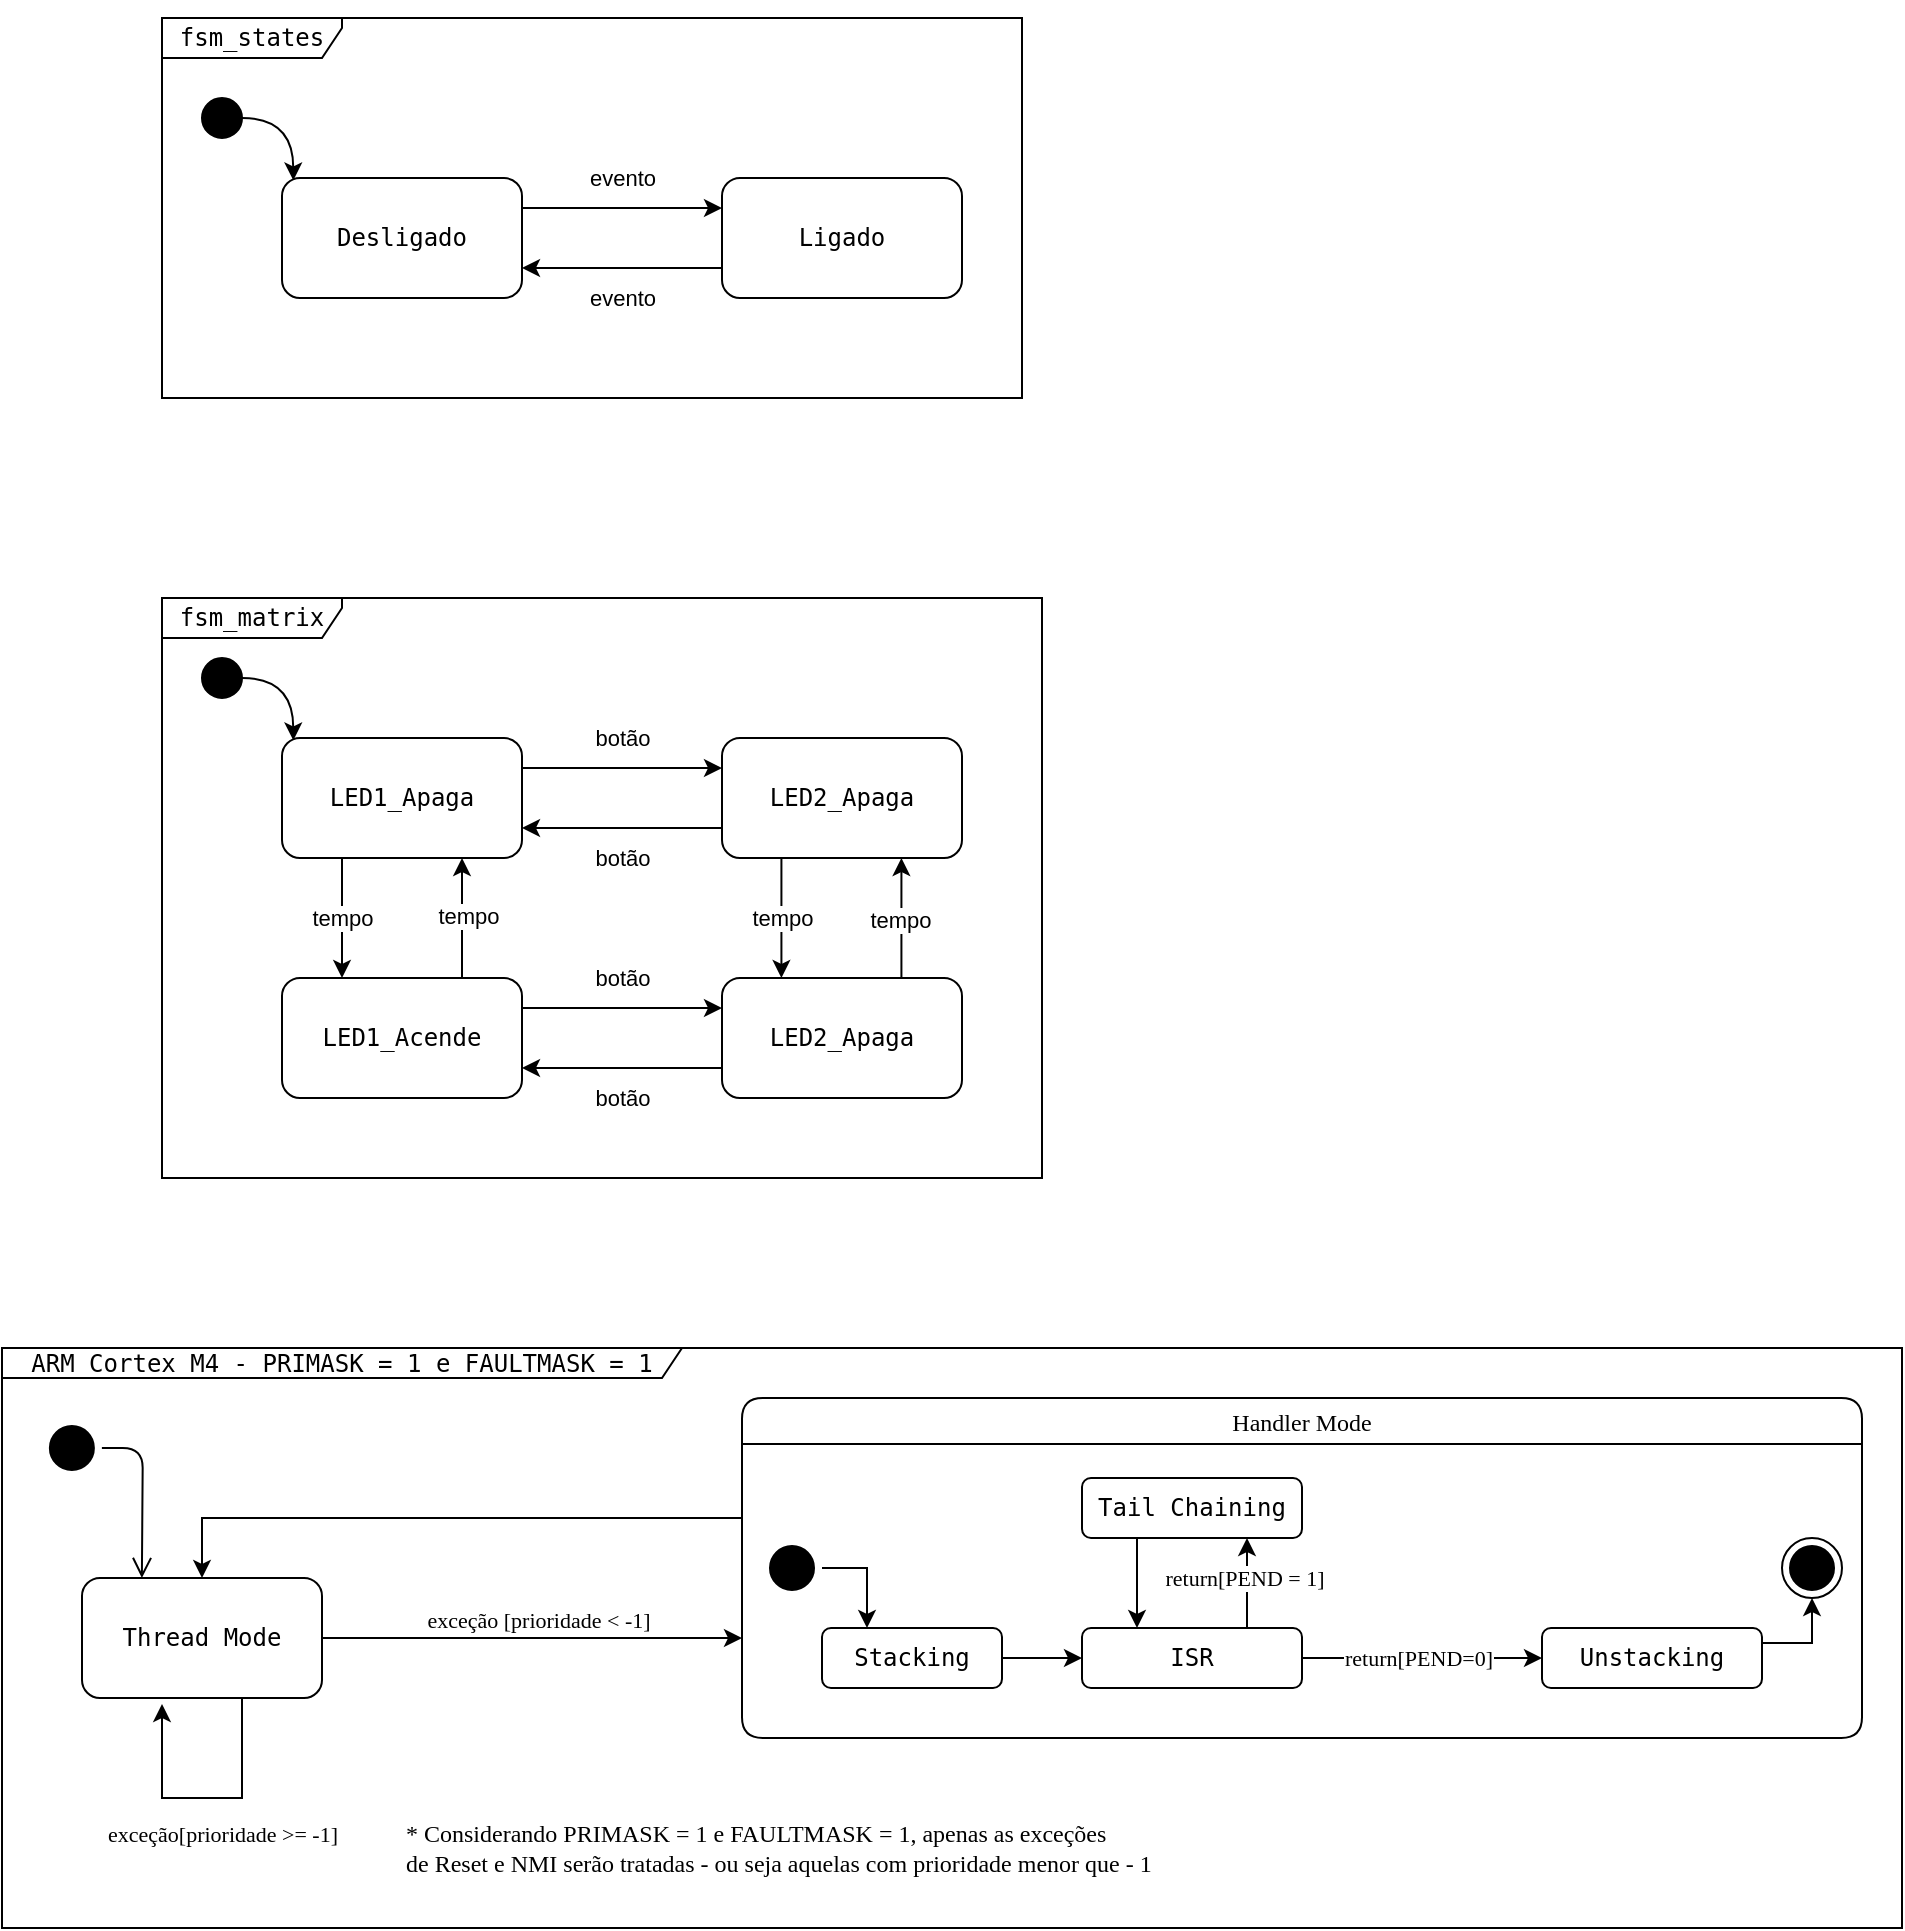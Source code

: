 <mxfile version="14.7.3" type="device"><diagram id="85Tfru2QvDYfTxrnOWGZ" name="Page-1"><mxGraphModel dx="1207" dy="677" grid="1" gridSize="10" guides="1" tooltips="1" connect="1" arrows="1" fold="1" page="1" pageScale="1" pageWidth="850" pageHeight="1100" math="0" shadow="0"><root><mxCell id="0"/><mxCell id="1" parent="0"/><mxCell id="BjA1J9zv10iuBIPtWKUZ-1" value="&lt;pre&gt;ARM Cortex M4 - PRIMASK = 1 e FAULTMASK = 1&lt;/pre&gt;" style="shape=umlFrame;whiteSpace=wrap;html=1;width=340;height=15;" vertex="1" parent="1"><mxGeometry x="40" y="785" width="950" height="290" as="geometry"/></mxCell><mxCell id="Kn9kDJ1c5_dv-LjvWnvJ-11" value="&lt;pre&gt;fsm_matrix&lt;/pre&gt;" style="shape=umlFrame;whiteSpace=wrap;html=1;width=90;height=20;" parent="1" vertex="1"><mxGeometry x="120" y="410" width="440" height="290" as="geometry"/></mxCell><mxCell id="Kn9kDJ1c5_dv-LjvWnvJ-1" value="&lt;pre&gt;fsm_states&lt;/pre&gt;" style="shape=umlFrame;whiteSpace=wrap;html=1;width=90;height=20;" parent="1" vertex="1"><mxGeometry x="120" y="120" width="430" height="190" as="geometry"/></mxCell><mxCell id="Kn9kDJ1c5_dv-LjvWnvJ-5" style="edgeStyle=orthogonalEdgeStyle;orthogonalLoop=1;jettySize=auto;html=1;entryX=0.047;entryY=0.02;entryDx=0;entryDy=0;exitX=1;exitY=0.5;exitDx=0;exitDy=0;curved=1;entryPerimeter=0;" parent="1" source="Kn9kDJ1c5_dv-LjvWnvJ-2" target="Kn9kDJ1c5_dv-LjvWnvJ-3" edge="1"><mxGeometry relative="1" as="geometry"/></mxCell><mxCell id="Kn9kDJ1c5_dv-LjvWnvJ-2" value="" style="shape=ellipse;html=1;fillColor=#000000;fontSize=18;fontColor=#ffffff;" parent="1" vertex="1"><mxGeometry x="140" y="160" width="20" height="20" as="geometry"/></mxCell><mxCell id="Kn9kDJ1c5_dv-LjvWnvJ-7" style="edgeStyle=orthogonalEdgeStyle;curved=1;orthogonalLoop=1;jettySize=auto;html=1;exitX=1;exitY=0.25;exitDx=0;exitDy=0;entryX=0;entryY=0.25;entryDx=0;entryDy=0;" parent="1" source="Kn9kDJ1c5_dv-LjvWnvJ-3" target="Kn9kDJ1c5_dv-LjvWnvJ-4" edge="1"><mxGeometry relative="1" as="geometry"/></mxCell><mxCell id="Kn9kDJ1c5_dv-LjvWnvJ-9" value="evento" style="edgeLabel;html=1;align=center;verticalAlign=middle;resizable=0;points=[];" parent="Kn9kDJ1c5_dv-LjvWnvJ-7" vertex="1" connectable="0"><mxGeometry x="0.24" y="1" relative="1" as="geometry"><mxPoint x="-12" y="-14" as="offset"/></mxGeometry></mxCell><mxCell id="Kn9kDJ1c5_dv-LjvWnvJ-3" value="&lt;pre&gt;Desligado&lt;/pre&gt;" style="rounded=1;whiteSpace=wrap;html=1;" parent="1" vertex="1"><mxGeometry x="180" y="200" width="120" height="60" as="geometry"/></mxCell><mxCell id="Kn9kDJ1c5_dv-LjvWnvJ-8" style="edgeStyle=orthogonalEdgeStyle;curved=1;orthogonalLoop=1;jettySize=auto;html=1;exitX=0;exitY=0.75;exitDx=0;exitDy=0;entryX=1;entryY=0.75;entryDx=0;entryDy=0;" parent="1" source="Kn9kDJ1c5_dv-LjvWnvJ-4" target="Kn9kDJ1c5_dv-LjvWnvJ-3" edge="1"><mxGeometry relative="1" as="geometry"/></mxCell><mxCell id="Kn9kDJ1c5_dv-LjvWnvJ-10" value="evento" style="edgeLabel;html=1;align=center;verticalAlign=middle;resizable=0;points=[];" parent="Kn9kDJ1c5_dv-LjvWnvJ-8" vertex="1" connectable="0"><mxGeometry x="-0.114" y="-1" relative="1" as="geometry"><mxPoint x="-6" y="16" as="offset"/></mxGeometry></mxCell><mxCell id="Kn9kDJ1c5_dv-LjvWnvJ-4" value="&lt;pre&gt;Ligado&lt;/pre&gt;" style="rounded=1;whiteSpace=wrap;html=1;" parent="1" vertex="1"><mxGeometry x="400" y="200" width="120" height="60" as="geometry"/></mxCell><mxCell id="Kn9kDJ1c5_dv-LjvWnvJ-12" style="edgeStyle=orthogonalEdgeStyle;orthogonalLoop=1;jettySize=auto;html=1;entryX=0.047;entryY=0.02;entryDx=0;entryDy=0;exitX=1;exitY=0.5;exitDx=0;exitDy=0;curved=1;entryPerimeter=0;" parent="1" source="Kn9kDJ1c5_dv-LjvWnvJ-13" target="Kn9kDJ1c5_dv-LjvWnvJ-16" edge="1"><mxGeometry relative="1" as="geometry"/></mxCell><mxCell id="Kn9kDJ1c5_dv-LjvWnvJ-13" value="" style="shape=ellipse;html=1;fillColor=#000000;fontSize=18;fontColor=#ffffff;" parent="1" vertex="1"><mxGeometry x="140" y="440" width="20" height="20" as="geometry"/></mxCell><mxCell id="Kn9kDJ1c5_dv-LjvWnvJ-14" style="edgeStyle=orthogonalEdgeStyle;curved=1;orthogonalLoop=1;jettySize=auto;html=1;exitX=1;exitY=0.25;exitDx=0;exitDy=0;entryX=0;entryY=0.25;entryDx=0;entryDy=0;" parent="1" source="Kn9kDJ1c5_dv-LjvWnvJ-16" target="Kn9kDJ1c5_dv-LjvWnvJ-19" edge="1"><mxGeometry relative="1" as="geometry"/></mxCell><mxCell id="Kn9kDJ1c5_dv-LjvWnvJ-15" value="botão" style="edgeLabel;html=1;align=center;verticalAlign=middle;resizable=0;points=[];" parent="Kn9kDJ1c5_dv-LjvWnvJ-14" vertex="1" connectable="0"><mxGeometry x="0.24" y="1" relative="1" as="geometry"><mxPoint x="-12" y="-14" as="offset"/></mxGeometry></mxCell><mxCell id="Kn9kDJ1c5_dv-LjvWnvJ-27" style="edgeStyle=orthogonalEdgeStyle;curved=1;orthogonalLoop=1;jettySize=auto;html=1;exitX=0.25;exitY=1;exitDx=0;exitDy=0;entryX=0.25;entryY=0;entryDx=0;entryDy=0;" parent="1" source="Kn9kDJ1c5_dv-LjvWnvJ-16" target="Kn9kDJ1c5_dv-LjvWnvJ-22" edge="1"><mxGeometry relative="1" as="geometry"/></mxCell><mxCell id="Kn9kDJ1c5_dv-LjvWnvJ-31" value="tempo" style="edgeLabel;html=1;align=center;verticalAlign=middle;resizable=0;points=[];" parent="Kn9kDJ1c5_dv-LjvWnvJ-27" vertex="1" connectable="0"><mxGeometry x="-0.235" y="-2" relative="1" as="geometry"><mxPoint x="2" y="7" as="offset"/></mxGeometry></mxCell><mxCell id="Kn9kDJ1c5_dv-LjvWnvJ-16" value="&lt;pre&gt;LED1_Apaga&lt;/pre&gt;" style="rounded=1;whiteSpace=wrap;html=1;" parent="1" vertex="1"><mxGeometry x="180" y="480" width="120" height="60" as="geometry"/></mxCell><mxCell id="Kn9kDJ1c5_dv-LjvWnvJ-17" style="edgeStyle=orthogonalEdgeStyle;curved=1;orthogonalLoop=1;jettySize=auto;html=1;exitX=0;exitY=0.75;exitDx=0;exitDy=0;entryX=1;entryY=0.75;entryDx=0;entryDy=0;" parent="1" source="Kn9kDJ1c5_dv-LjvWnvJ-19" target="Kn9kDJ1c5_dv-LjvWnvJ-16" edge="1"><mxGeometry relative="1" as="geometry"/></mxCell><mxCell id="Kn9kDJ1c5_dv-LjvWnvJ-18" value="botão" style="edgeLabel;html=1;align=center;verticalAlign=middle;resizable=0;points=[];" parent="Kn9kDJ1c5_dv-LjvWnvJ-17" vertex="1" connectable="0"><mxGeometry x="-0.114" y="-1" relative="1" as="geometry"><mxPoint x="-6" y="16" as="offset"/></mxGeometry></mxCell><mxCell id="Kn9kDJ1c5_dv-LjvWnvJ-19" value="&lt;pre&gt;LED2_Apaga&lt;/pre&gt;" style="rounded=1;whiteSpace=wrap;html=1;" parent="1" vertex="1"><mxGeometry x="400" y="480" width="120" height="60" as="geometry"/></mxCell><mxCell id="Kn9kDJ1c5_dv-LjvWnvJ-20" style="edgeStyle=orthogonalEdgeStyle;curved=1;orthogonalLoop=1;jettySize=auto;html=1;exitX=1;exitY=0.25;exitDx=0;exitDy=0;entryX=0;entryY=0.25;entryDx=0;entryDy=0;" parent="1" source="Kn9kDJ1c5_dv-LjvWnvJ-22" target="Kn9kDJ1c5_dv-LjvWnvJ-25" edge="1"><mxGeometry relative="1" as="geometry"/></mxCell><mxCell id="Kn9kDJ1c5_dv-LjvWnvJ-21" value="botão" style="edgeLabel;html=1;align=center;verticalAlign=middle;resizable=0;points=[];" parent="Kn9kDJ1c5_dv-LjvWnvJ-20" vertex="1" connectable="0"><mxGeometry x="0.24" y="1" relative="1" as="geometry"><mxPoint x="-12" y="-14" as="offset"/></mxGeometry></mxCell><mxCell id="Kn9kDJ1c5_dv-LjvWnvJ-22" value="&lt;pre&gt;LED1_Acende&lt;/pre&gt;" style="rounded=1;whiteSpace=wrap;html=1;" parent="1" vertex="1"><mxGeometry x="180" y="600" width="120" height="60" as="geometry"/></mxCell><mxCell id="Kn9kDJ1c5_dv-LjvWnvJ-23" style="edgeStyle=orthogonalEdgeStyle;curved=1;orthogonalLoop=1;jettySize=auto;html=1;exitX=0;exitY=0.75;exitDx=0;exitDy=0;entryX=1;entryY=0.75;entryDx=0;entryDy=0;" parent="1" source="Kn9kDJ1c5_dv-LjvWnvJ-25" target="Kn9kDJ1c5_dv-LjvWnvJ-22" edge="1"><mxGeometry relative="1" as="geometry"/></mxCell><mxCell id="Kn9kDJ1c5_dv-LjvWnvJ-24" value="botão" style="edgeLabel;html=1;align=center;verticalAlign=middle;resizable=0;points=[];" parent="Kn9kDJ1c5_dv-LjvWnvJ-23" vertex="1" connectable="0"><mxGeometry x="-0.114" y="-1" relative="1" as="geometry"><mxPoint x="-6" y="16" as="offset"/></mxGeometry></mxCell><mxCell id="Kn9kDJ1c5_dv-LjvWnvJ-25" value="&lt;pre&gt;LED2_Apaga&lt;/pre&gt;" style="rounded=1;whiteSpace=wrap;html=1;" parent="1" vertex="1"><mxGeometry x="400" y="600" width="120" height="60" as="geometry"/></mxCell><mxCell id="Kn9kDJ1c5_dv-LjvWnvJ-28" style="edgeStyle=orthogonalEdgeStyle;curved=1;orthogonalLoop=1;jettySize=auto;html=1;exitX=0.25;exitY=1;exitDx=0;exitDy=0;entryX=0.25;entryY=0;entryDx=0;entryDy=0;startArrow=classic;startFill=1;endArrow=none;endFill=0;" parent="1" edge="1"><mxGeometry relative="1" as="geometry"><mxPoint x="270" y="540" as="sourcePoint"/><mxPoint x="270" y="600" as="targetPoint"/></mxGeometry></mxCell><mxCell id="Kn9kDJ1c5_dv-LjvWnvJ-32" value="tempo" style="edgeLabel;html=1;align=center;verticalAlign=middle;resizable=0;points=[];" parent="1" vertex="1" connectable="0"><mxGeometry x="230" y="569.997" as="geometry"><mxPoint x="43" y="-1" as="offset"/></mxGeometry></mxCell><mxCell id="Kn9kDJ1c5_dv-LjvWnvJ-33" style="edgeStyle=orthogonalEdgeStyle;curved=1;orthogonalLoop=1;jettySize=auto;html=1;exitX=0.25;exitY=1;exitDx=0;exitDy=0;entryX=0.25;entryY=0;entryDx=0;entryDy=0;" parent="1" edge="1"><mxGeometry relative="1" as="geometry"><mxPoint x="429.71" y="540" as="sourcePoint"/><mxPoint x="429.71" y="600" as="targetPoint"/></mxGeometry></mxCell><mxCell id="Kn9kDJ1c5_dv-LjvWnvJ-34" value="tempo" style="edgeLabel;html=1;align=center;verticalAlign=middle;resizable=0;points=[];" parent="Kn9kDJ1c5_dv-LjvWnvJ-33" vertex="1" connectable="0"><mxGeometry x="-0.235" y="-2" relative="1" as="geometry"><mxPoint x="2" y="7" as="offset"/></mxGeometry></mxCell><mxCell id="Kn9kDJ1c5_dv-LjvWnvJ-35" style="edgeStyle=orthogonalEdgeStyle;curved=1;orthogonalLoop=1;jettySize=auto;html=1;exitX=0.25;exitY=1;exitDx=0;exitDy=0;entryX=0.25;entryY=0;entryDx=0;entryDy=0;startArrow=classic;startFill=1;endArrow=none;endFill=0;" parent="1" edge="1"><mxGeometry relative="1" as="geometry"><mxPoint x="489.71" y="540" as="sourcePoint"/><mxPoint x="489.71" y="600" as="targetPoint"/></mxGeometry></mxCell><mxCell id="Kn9kDJ1c5_dv-LjvWnvJ-36" value="tempo" style="edgeLabel;html=1;align=center;verticalAlign=middle;resizable=0;points=[];" parent="1" vertex="1" connectable="0"><mxGeometry x="473.0" y="577.857" as="geometry"><mxPoint x="16" y="-7" as="offset"/></mxGeometry></mxCell><mxCell id="BjA1J9zv10iuBIPtWKUZ-5" style="edgeStyle=orthogonalEdgeStyle;rounded=0;orthogonalLoop=1;jettySize=auto;html=1;fontFamily=Lucida Console;" edge="1" parent="1" source="BjA1J9zv10iuBIPtWKUZ-2"><mxGeometry relative="1" as="geometry"><mxPoint x="410" y="930" as="targetPoint"/></mxGeometry></mxCell><mxCell id="BjA1J9zv10iuBIPtWKUZ-6" value="exceção [prioridade &amp;lt; -1]" style="edgeLabel;html=1;align=center;verticalAlign=middle;resizable=0;points=[];fontFamily=Lucida Console;" vertex="1" connectable="0" parent="BjA1J9zv10iuBIPtWKUZ-5"><mxGeometry x="0.085" y="-3" relative="1" as="geometry"><mxPoint x="-6" y="-13" as="offset"/></mxGeometry></mxCell><mxCell id="BjA1J9zv10iuBIPtWKUZ-2" value="&lt;pre&gt;Thread Mode&lt;/pre&gt;" style="rounded=1;whiteSpace=wrap;html=1;" vertex="1" parent="1"><mxGeometry x="80" y="900" width="120" height="60" as="geometry"/></mxCell><mxCell id="BjA1J9zv10iuBIPtWKUZ-10" style="edgeStyle=orthogonalEdgeStyle;rounded=0;orthogonalLoop=1;jettySize=auto;html=1;exitX=0;exitY=0.25;exitDx=0;exitDy=0;entryX=0.5;entryY=0;entryDx=0;entryDy=0;fontFamily=Lucida Console;" edge="1" parent="1" source="BjA1J9zv10iuBIPtWKUZ-3" target="BjA1J9zv10iuBIPtWKUZ-2"><mxGeometry relative="1" as="geometry"><Array as="points"><mxPoint x="410" y="870"/><mxPoint x="140" y="870"/></Array></mxGeometry></mxCell><mxCell id="BjA1J9zv10iuBIPtWKUZ-3" value="Handler Mode" style="swimlane;rounded=1;fontFamily=Lucida Console;fontStyle=0" vertex="1" parent="1"><mxGeometry x="410" y="810" width="560" height="170" as="geometry"/></mxCell><mxCell id="BjA1J9zv10iuBIPtWKUZ-25" style="edgeStyle=orthogonalEdgeStyle;rounded=0;orthogonalLoop=1;jettySize=auto;html=1;exitX=0.75;exitY=0;exitDx=0;exitDy=0;entryX=0.75;entryY=1;entryDx=0;entryDy=0;fontFamily=Lucida Console;strokeColor=#000000;" edge="1" parent="BjA1J9zv10iuBIPtWKUZ-3" source="BjA1J9zv10iuBIPtWKUZ-14" target="BjA1J9zv10iuBIPtWKUZ-24"><mxGeometry relative="1" as="geometry"/></mxCell><mxCell id="BjA1J9zv10iuBIPtWKUZ-26" value="return[PEND = 1]" style="edgeLabel;html=1;align=center;verticalAlign=middle;resizable=0;points=[];fontFamily=Lucida Console;" vertex="1" connectable="0" parent="BjA1J9zv10iuBIPtWKUZ-25"><mxGeometry x="-0.242" y="1" relative="1" as="geometry"><mxPoint x="-1" y="-8" as="offset"/></mxGeometry></mxCell><mxCell id="BjA1J9zv10iuBIPtWKUZ-14" value="&lt;pre&gt;ISR&lt;/pre&gt;" style="rounded=1;whiteSpace=wrap;html=1;" vertex="1" parent="BjA1J9zv10iuBIPtWKUZ-3"><mxGeometry x="170" y="115" width="110" height="30" as="geometry"/></mxCell><mxCell id="BjA1J9zv10iuBIPtWKUZ-22" style="edgeStyle=orthogonalEdgeStyle;rounded=0;orthogonalLoop=1;jettySize=auto;html=1;exitX=1;exitY=0.5;exitDx=0;exitDy=0;entryX=0;entryY=0.5;entryDx=0;entryDy=0;fontFamily=Lucida Console;strokeColor=#000000;" edge="1" parent="BjA1J9zv10iuBIPtWKUZ-3" source="BjA1J9zv10iuBIPtWKUZ-13" target="BjA1J9zv10iuBIPtWKUZ-14"><mxGeometry relative="1" as="geometry"/></mxCell><mxCell id="BjA1J9zv10iuBIPtWKUZ-13" value="&lt;pre&gt;Stacking&lt;/pre&gt;" style="rounded=1;whiteSpace=wrap;html=1;" vertex="1" parent="BjA1J9zv10iuBIPtWKUZ-3"><mxGeometry x="40" y="115" width="90" height="30" as="geometry"/></mxCell><mxCell id="BjA1J9zv10iuBIPtWKUZ-15" value="&lt;pre&gt;Unstacking&lt;/pre&gt;" style="rounded=1;whiteSpace=wrap;html=1;" vertex="1" parent="BjA1J9zv10iuBIPtWKUZ-3"><mxGeometry x="400" y="115" width="110" height="30" as="geometry"/></mxCell><mxCell id="BjA1J9zv10iuBIPtWKUZ-16" value="" style="ellipse;html=1;shape=endState;fillColor=#000000;rounded=1;fontFamily=Lucida Console;" vertex="1" parent="BjA1J9zv10iuBIPtWKUZ-3"><mxGeometry x="520" y="70" width="30" height="30" as="geometry"/></mxCell><mxCell id="BjA1J9zv10iuBIPtWKUZ-17" style="edgeStyle=orthogonalEdgeStyle;rounded=0;orthogonalLoop=1;jettySize=auto;html=1;exitX=1;exitY=0.25;exitDx=0;exitDy=0;entryX=0.5;entryY=1;entryDx=0;entryDy=0;fontFamily=Lucida Console;strokeColor=#000000;" edge="1" parent="BjA1J9zv10iuBIPtWKUZ-3" source="BjA1J9zv10iuBIPtWKUZ-15" target="BjA1J9zv10iuBIPtWKUZ-16"><mxGeometry relative="1" as="geometry"/></mxCell><mxCell id="BjA1J9zv10iuBIPtWKUZ-21" style="edgeStyle=orthogonalEdgeStyle;rounded=0;orthogonalLoop=1;jettySize=auto;html=1;exitX=1;exitY=0.5;exitDx=0;exitDy=0;entryX=0.25;entryY=0;entryDx=0;entryDy=0;fontFamily=Lucida Console;strokeColor=#000000;" edge="1" parent="BjA1J9zv10iuBIPtWKUZ-3" source="BjA1J9zv10iuBIPtWKUZ-18" target="BjA1J9zv10iuBIPtWKUZ-13"><mxGeometry relative="1" as="geometry"/></mxCell><mxCell id="BjA1J9zv10iuBIPtWKUZ-18" value="" style="ellipse;html=1;shape=startState;fillColor=#000000;rounded=1;fontFamily=Lucida Console;" vertex="1" parent="BjA1J9zv10iuBIPtWKUZ-3"><mxGeometry x="10" y="70" width="30" height="30" as="geometry"/></mxCell><mxCell id="BjA1J9zv10iuBIPtWKUZ-23" style="edgeStyle=orthogonalEdgeStyle;rounded=0;orthogonalLoop=1;jettySize=auto;html=1;exitX=1;exitY=0.5;exitDx=0;exitDy=0;entryX=0;entryY=0.5;entryDx=0;entryDy=0;fontFamily=Lucida Console;strokeColor=#000000;" edge="1" parent="BjA1J9zv10iuBIPtWKUZ-3" source="BjA1J9zv10iuBIPtWKUZ-14" target="BjA1J9zv10iuBIPtWKUZ-15"><mxGeometry relative="1" as="geometry"><Array as="points"><mxPoint x="300" y="130"/><mxPoint x="300" y="130"/></Array></mxGeometry></mxCell><mxCell id="BjA1J9zv10iuBIPtWKUZ-28" value="return[PEND=0]" style="edgeLabel;html=1;align=center;verticalAlign=middle;resizable=0;points=[];fontFamily=Lucida Console;" vertex="1" connectable="0" parent="BjA1J9zv10iuBIPtWKUZ-23"><mxGeometry x="-0.73" relative="1" as="geometry"><mxPoint x="42" as="offset"/></mxGeometry></mxCell><mxCell id="BjA1J9zv10iuBIPtWKUZ-27" style="edgeStyle=orthogonalEdgeStyle;rounded=0;orthogonalLoop=1;jettySize=auto;html=1;exitX=0.25;exitY=1;exitDx=0;exitDy=0;entryX=0.25;entryY=0;entryDx=0;entryDy=0;fontFamily=Lucida Console;strokeColor=#000000;" edge="1" parent="BjA1J9zv10iuBIPtWKUZ-3" source="BjA1J9zv10iuBIPtWKUZ-24" target="BjA1J9zv10iuBIPtWKUZ-14"><mxGeometry relative="1" as="geometry"/></mxCell><mxCell id="BjA1J9zv10iuBIPtWKUZ-24" value="&lt;pre&gt;Tail Chaining&lt;/pre&gt;" style="rounded=1;whiteSpace=wrap;html=1;" vertex="1" parent="BjA1J9zv10iuBIPtWKUZ-3"><mxGeometry x="170" y="40" width="110" height="30" as="geometry"/></mxCell><mxCell id="BjA1J9zv10iuBIPtWKUZ-8" style="edgeStyle=orthogonalEdgeStyle;rounded=0;orthogonalLoop=1;jettySize=auto;html=1;exitX=0.5;exitY=1;exitDx=0;exitDy=0;fontFamily=Lucida Console;" edge="1" parent="1" source="BjA1J9zv10iuBIPtWKUZ-2"><mxGeometry relative="1" as="geometry"><mxPoint x="120" y="963" as="targetPoint"/><Array as="points"><mxPoint x="160" y="960"/><mxPoint x="160" y="1010"/><mxPoint x="120" y="1010"/></Array></mxGeometry></mxCell><mxCell id="BjA1J9zv10iuBIPtWKUZ-9" value="exceção[prioridade &amp;gt;= -1]" style="edgeLabel;html=1;align=center;verticalAlign=middle;resizable=0;points=[];fontFamily=Lucida Console;" vertex="1" connectable="0" parent="BjA1J9zv10iuBIPtWKUZ-8"><mxGeometry x="-0.543" y="1" relative="1" as="geometry"><mxPoint x="-11" y="52" as="offset"/></mxGeometry></mxCell><mxCell id="BjA1J9zv10iuBIPtWKUZ-11" value="" style="ellipse;html=1;shape=startState;fillColor=#000000;rounded=1;fontFamily=Lucida Console;" vertex="1" parent="1"><mxGeometry x="59.94" y="820" width="30" height="30" as="geometry"/></mxCell><mxCell id="BjA1J9zv10iuBIPtWKUZ-12" value="" style="edgeStyle=orthogonalEdgeStyle;html=1;verticalAlign=bottom;endArrow=open;endSize=8;fontFamily=Lucida Console;entryX=0.25;entryY=0;entryDx=0;entryDy=0;" edge="1" source="BjA1J9zv10iuBIPtWKUZ-11" parent="1"><mxGeometry relative="1" as="geometry"><mxPoint x="109.94" y="900" as="targetPoint"/></mxGeometry></mxCell><mxCell id="BjA1J9zv10iuBIPtWKUZ-30" value="* Considerando PRIMASK = 1 e FAULTMASK = 1, apenas as exceções &lt;br&gt;de Reset e NMI serão tratadas - ou seja aquelas com prioridade menor que - 1" style="text;html=1;align=left;verticalAlign=middle;resizable=0;points=[];autosize=1;strokeColor=none;fontFamily=Lucida Console;" vertex="1" parent="1"><mxGeometry x="240" y="1020" width="440" height="30" as="geometry"/></mxCell></root></mxGraphModel></diagram></mxfile>